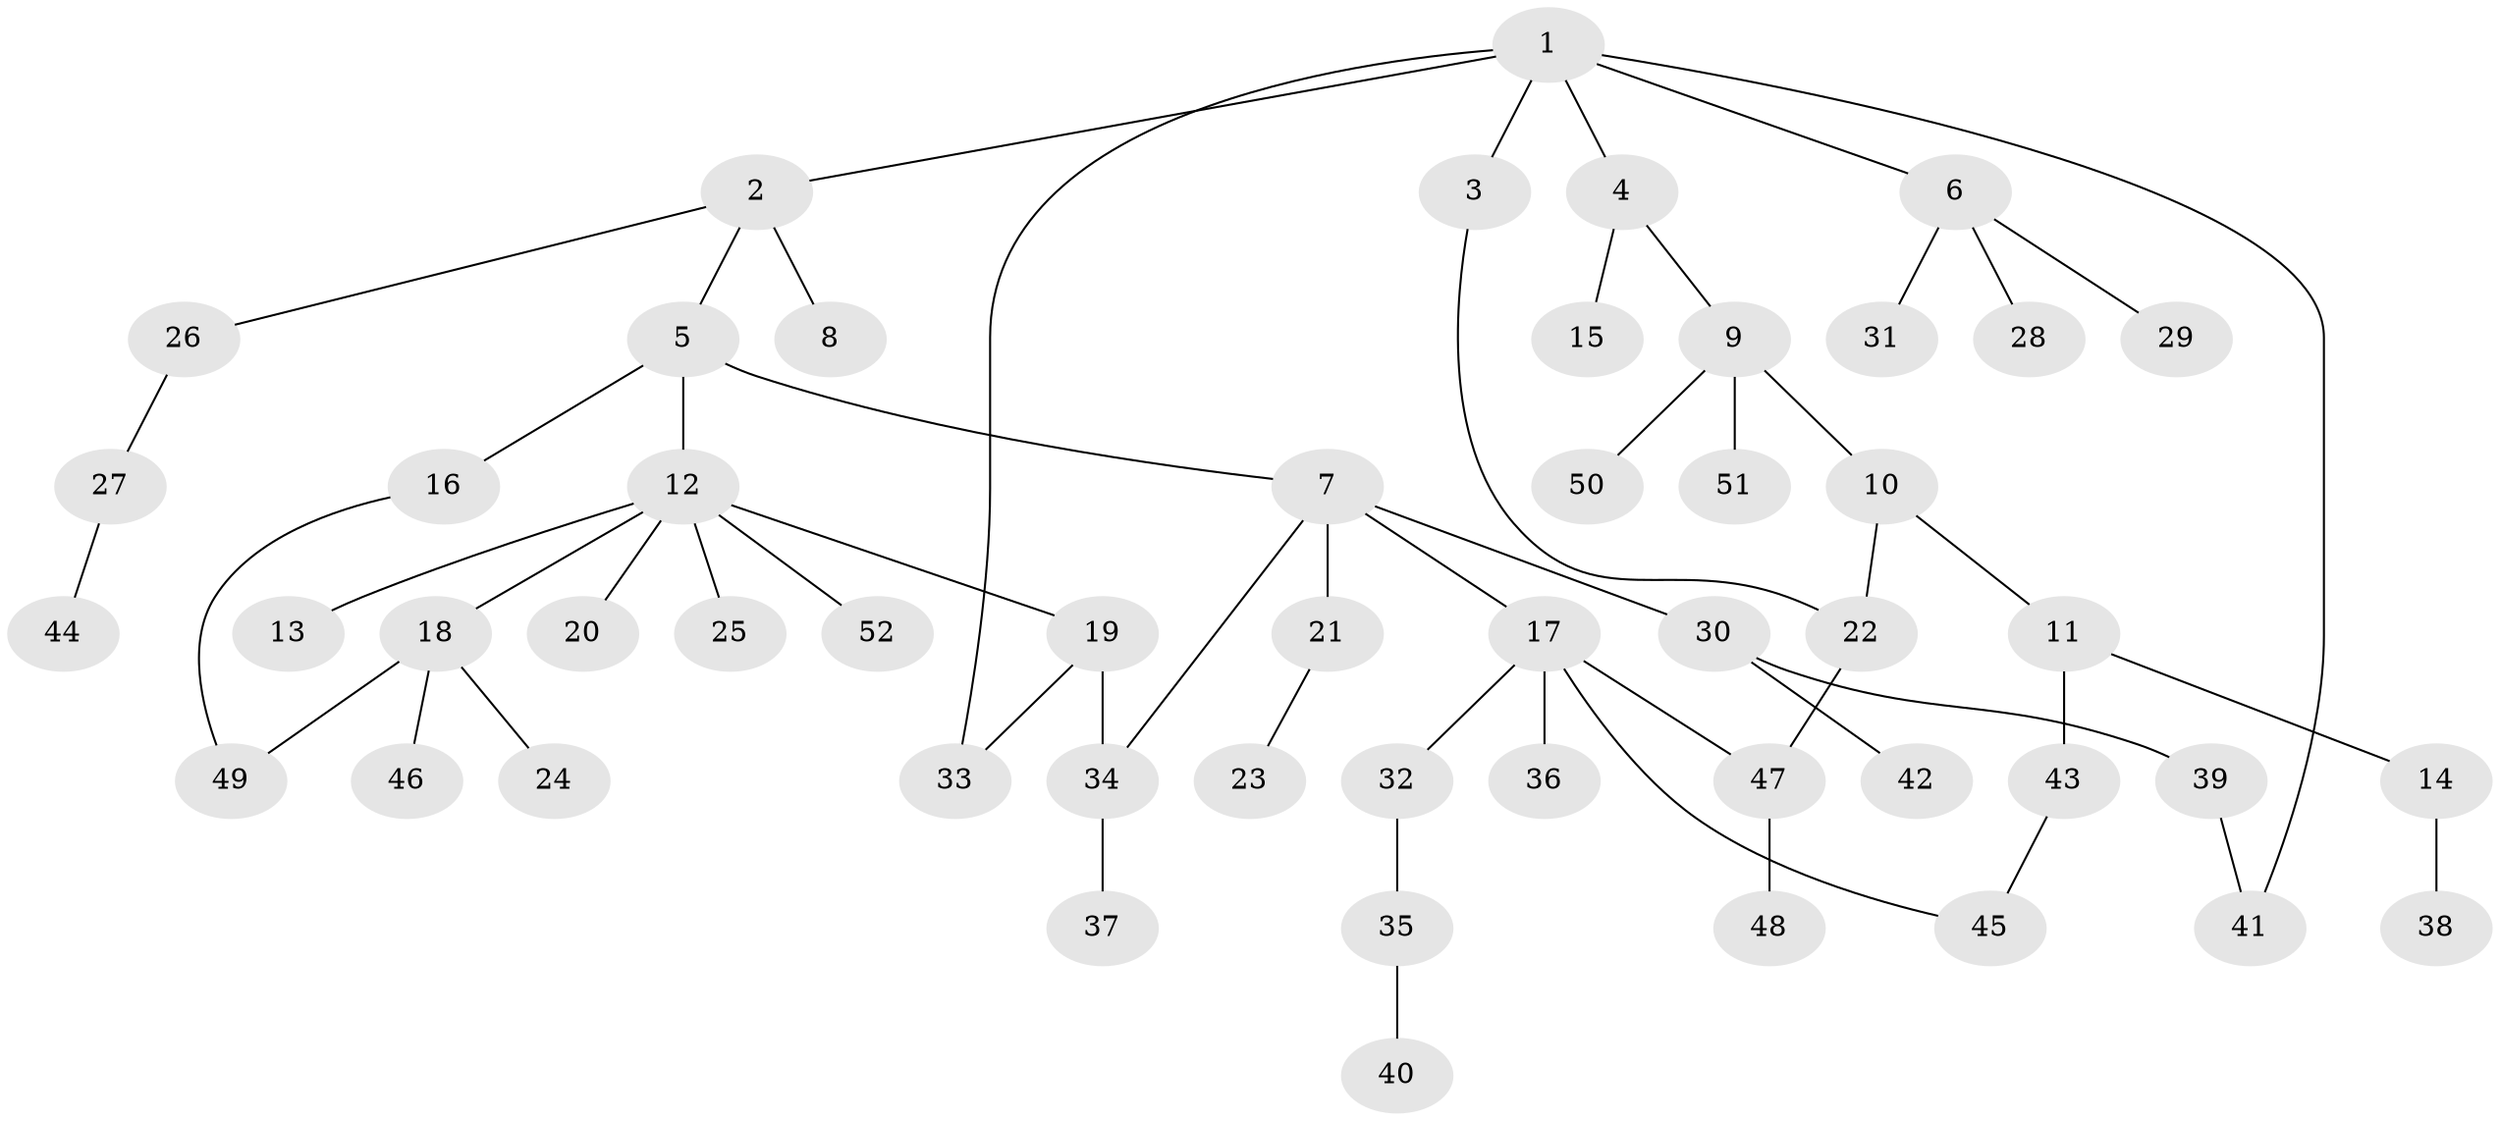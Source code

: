 // coarse degree distribution, {9: 0.038461538461538464, 1: 0.6538461538461539, 5: 0.11538461538461539, 6: 0.038461538461538464, 2: 0.11538461538461539, 3: 0.038461538461538464}
// Generated by graph-tools (version 1.1) at 2025/45/03/04/25 21:45:21]
// undirected, 52 vertices, 58 edges
graph export_dot {
graph [start="1"]
  node [color=gray90,style=filled];
  1;
  2;
  3;
  4;
  5;
  6;
  7;
  8;
  9;
  10;
  11;
  12;
  13;
  14;
  15;
  16;
  17;
  18;
  19;
  20;
  21;
  22;
  23;
  24;
  25;
  26;
  27;
  28;
  29;
  30;
  31;
  32;
  33;
  34;
  35;
  36;
  37;
  38;
  39;
  40;
  41;
  42;
  43;
  44;
  45;
  46;
  47;
  48;
  49;
  50;
  51;
  52;
  1 -- 2;
  1 -- 3;
  1 -- 4;
  1 -- 6;
  1 -- 33;
  1 -- 41;
  2 -- 5;
  2 -- 8;
  2 -- 26;
  3 -- 22;
  4 -- 9;
  4 -- 15;
  5 -- 7;
  5 -- 12;
  5 -- 16;
  6 -- 28;
  6 -- 29;
  6 -- 31;
  7 -- 17;
  7 -- 21;
  7 -- 30;
  7 -- 34;
  9 -- 10;
  9 -- 50;
  9 -- 51;
  10 -- 11;
  10 -- 22;
  11 -- 14;
  11 -- 43;
  12 -- 13;
  12 -- 18;
  12 -- 19;
  12 -- 20;
  12 -- 25;
  12 -- 52;
  14 -- 38;
  16 -- 49;
  17 -- 32;
  17 -- 36;
  17 -- 45;
  17 -- 47;
  18 -- 24;
  18 -- 46;
  18 -- 49;
  19 -- 33;
  19 -- 34;
  21 -- 23;
  22 -- 47;
  26 -- 27;
  27 -- 44;
  30 -- 39;
  30 -- 42;
  32 -- 35;
  34 -- 37;
  35 -- 40;
  39 -- 41;
  43 -- 45;
  47 -- 48;
}
